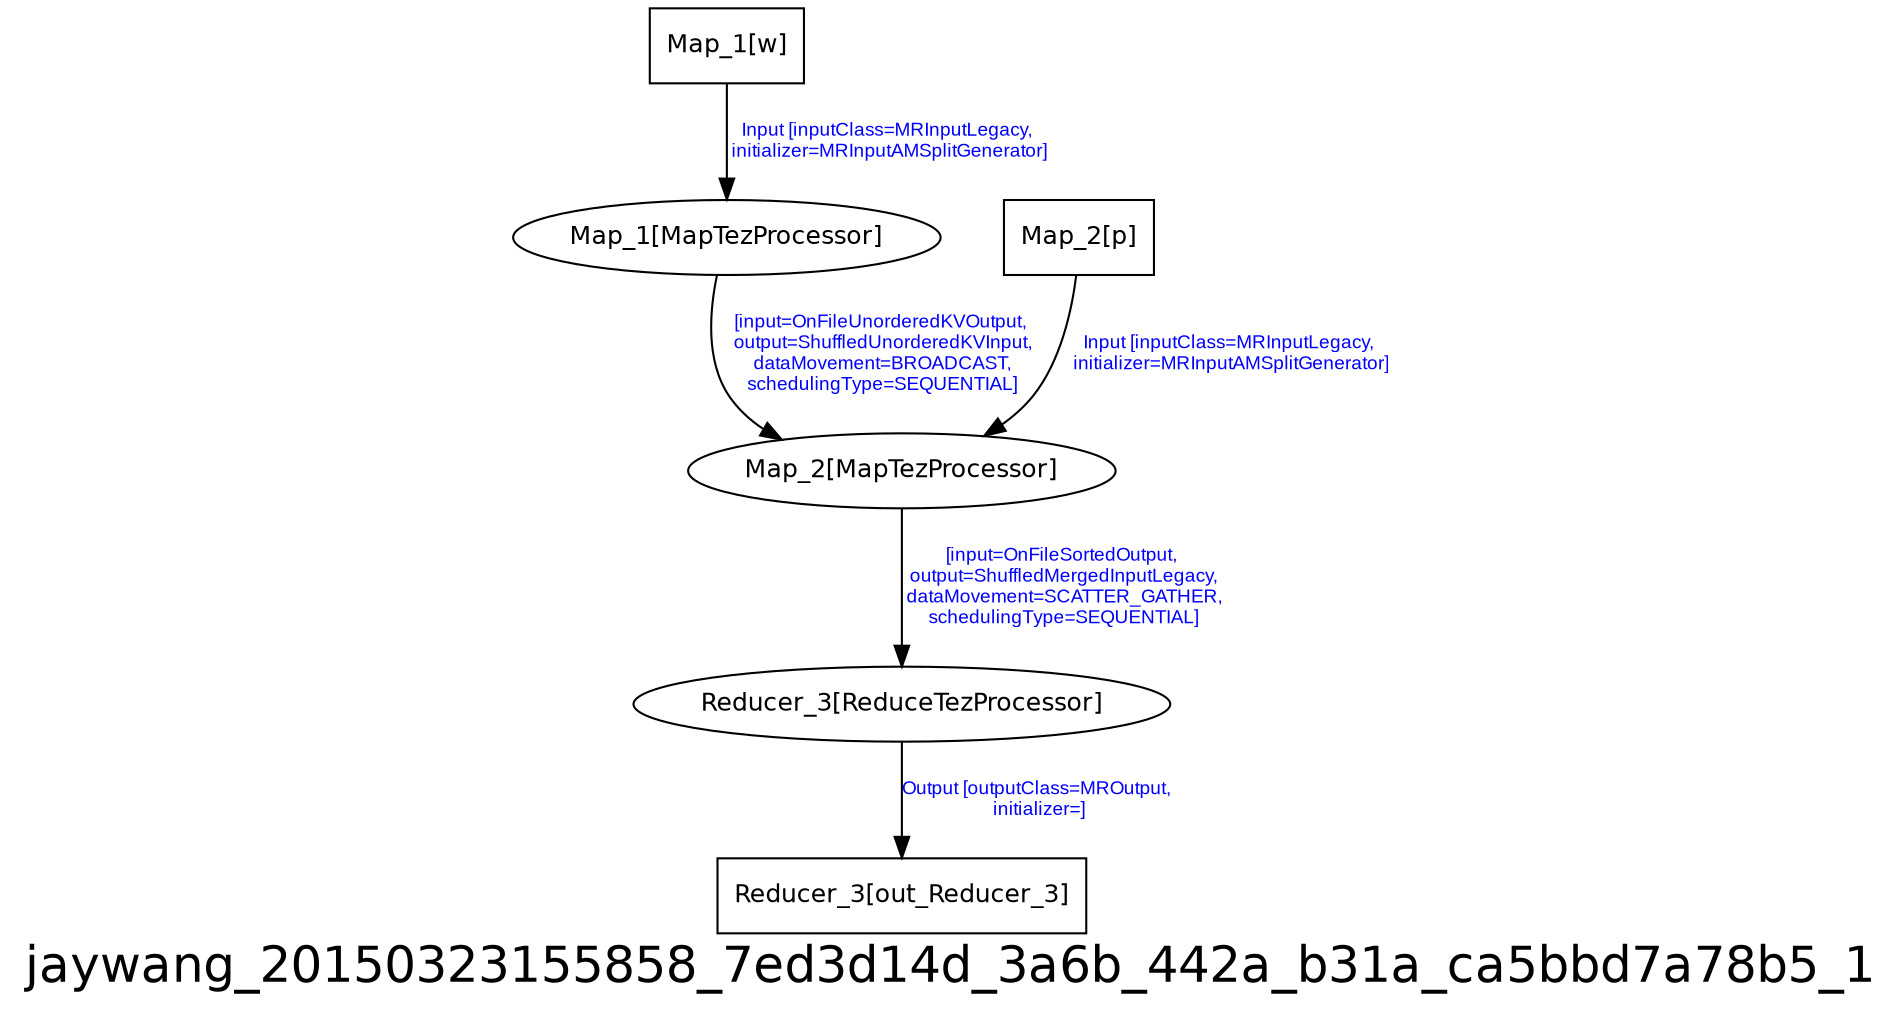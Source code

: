 digraph jaywang_20150323155858_7ed3d14d_3a6b_442a_b31a_ca5bbd7a78b5_1 {
graph [ label="jaywang_20150323155858_7ed3d14d_3a6b_442a_b31a_ca5bbd7a78b5_1", fontsize=24, fontname=Helvetica];
node [fontsize=12, fontname=Helvetica];
edge [fontsize=9, fontcolor=blue, fontname=Arial];
"jaywang_20150323155858_7ed3d14d_3a6b_442a_b31a_ca5bbd7a78b5_1.Map_1_w" [ label = "Map_1[w]", shape = "box" ];
"jaywang_20150323155858_7ed3d14d_3a6b_442a_b31a_ca5bbd7a78b5_1.Map_1_w" -> "jaywang_20150323155858_7ed3d14d_3a6b_442a_b31a_ca5bbd7a78b5_1.Map_1" [ label = "Input [inputClass=MRInputLegacy,\n initializer=MRInputAMSplitGenerator]" ];
"jaywang_20150323155858_7ed3d14d_3a6b_442a_b31a_ca5bbd7a78b5_1.Reducer_3_out_Reducer_3" [ label = "Reducer_3[out_Reducer_3]", shape = "box" ];
"jaywang_20150323155858_7ed3d14d_3a6b_442a_b31a_ca5bbd7a78b5_1.Reducer_3" [ label = "Reducer_3[ReduceTezProcessor]" ];
"jaywang_20150323155858_7ed3d14d_3a6b_442a_b31a_ca5bbd7a78b5_1.Reducer_3" -> "jaywang_20150323155858_7ed3d14d_3a6b_442a_b31a_ca5bbd7a78b5_1.Reducer_3_out_Reducer_3" [ label = "Output [outputClass=MROutput,\n initializer=]" ];
"jaywang_20150323155858_7ed3d14d_3a6b_442a_b31a_ca5bbd7a78b5_1.Map_1" [ label = "Map_1[MapTezProcessor]" ];
"jaywang_20150323155858_7ed3d14d_3a6b_442a_b31a_ca5bbd7a78b5_1.Map_1" -> "jaywang_20150323155858_7ed3d14d_3a6b_442a_b31a_ca5bbd7a78b5_1.Map_2" [ label = "[input=OnFileUnorderedKVOutput,\n output=ShuffledUnorderedKVInput,\n dataMovement=BROADCAST,\n schedulingType=SEQUENTIAL]" ];
"jaywang_20150323155858_7ed3d14d_3a6b_442a_b31a_ca5bbd7a78b5_1.Map_2_p" [ label = "Map_2[p]", shape = "box" ];
"jaywang_20150323155858_7ed3d14d_3a6b_442a_b31a_ca5bbd7a78b5_1.Map_2_p" -> "jaywang_20150323155858_7ed3d14d_3a6b_442a_b31a_ca5bbd7a78b5_1.Map_2" [ label = "Input [inputClass=MRInputLegacy,\n initializer=MRInputAMSplitGenerator]" ];
"jaywang_20150323155858_7ed3d14d_3a6b_442a_b31a_ca5bbd7a78b5_1.Map_2" [ label = "Map_2[MapTezProcessor]" ];
"jaywang_20150323155858_7ed3d14d_3a6b_442a_b31a_ca5bbd7a78b5_1.Map_2" -> "jaywang_20150323155858_7ed3d14d_3a6b_442a_b31a_ca5bbd7a78b5_1.Reducer_3" [ label = "[input=OnFileSortedOutput,\n output=ShuffledMergedInputLegacy,\n dataMovement=SCATTER_GATHER,\n schedulingType=SEQUENTIAL]" ];
}
